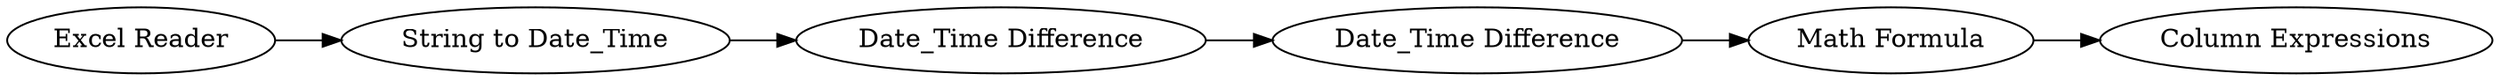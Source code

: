 digraph {
	4 -> 8
	3 -> 4
	8 -> 7
	1 -> 2
	2 -> 3
	1 [label="Excel Reader"]
	7 [label="Column Expressions"]
	4 [label="Date_Time Difference"]
	8 [label="Math Formula"]
	3 [label="Date_Time Difference"]
	2 [label="String to Date_Time"]
	rankdir=LR
}
